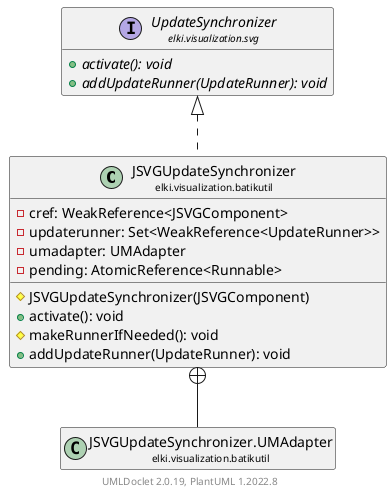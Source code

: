 @startuml
    remove .*\.(Instance|Par|Parameterizer|Factory)$
    set namespaceSeparator none
    hide empty fields
    hide empty methods

    class "<size:14>JSVGUpdateSynchronizer\n<size:10>elki.visualization.batikutil" as elki.visualization.batikutil.JSVGUpdateSynchronizer [[JSVGUpdateSynchronizer.html]] {
        -cref: WeakReference<JSVGComponent>
        -updaterunner: Set<WeakReference<UpdateRunner>>
        -umadapter: UMAdapter
        -pending: AtomicReference<Runnable>
        #JSVGUpdateSynchronizer(JSVGComponent)
        +activate(): void
        #makeRunnerIfNeeded(): void
        +addUpdateRunner(UpdateRunner): void
    }

    interface "<size:14>UpdateSynchronizer\n<size:10>elki.visualization.svg" as elki.visualization.svg.UpdateSynchronizer [[../svg/UpdateSynchronizer.html]] {
        {abstract} +activate(): void
        {abstract} +addUpdateRunner(UpdateRunner): void
    }
    class "<size:14>JSVGUpdateSynchronizer.UMAdapter\n<size:10>elki.visualization.batikutil" as elki.visualization.batikutil.JSVGUpdateSynchronizer.UMAdapter [[JSVGUpdateSynchronizer.UMAdapter.html]]

    elki.visualization.svg.UpdateSynchronizer <|.. elki.visualization.batikutil.JSVGUpdateSynchronizer
    elki.visualization.batikutil.JSVGUpdateSynchronizer +-- elki.visualization.batikutil.JSVGUpdateSynchronizer.UMAdapter

    center footer UMLDoclet 2.0.19, PlantUML 1.2022.8
@enduml
